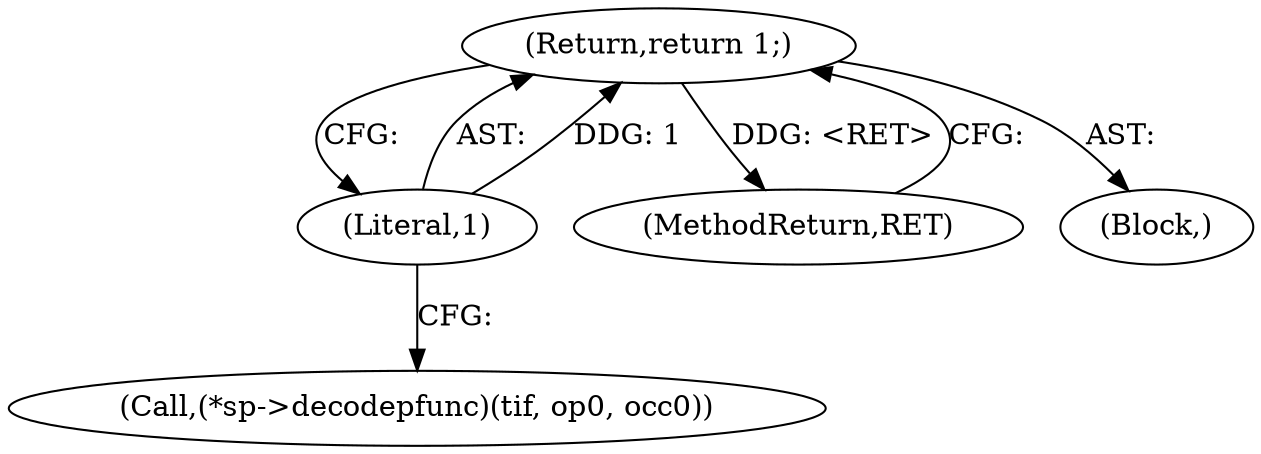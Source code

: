 digraph "1_libtiff_3ca657a8793dd011bf869695d72ad31c779c3cc1@del" {
"1000138" [label="(Return,return 1;)"];
"1000139" [label="(Literal,1)"];
"1000139" [label="(Literal,1)"];
"1000138" [label="(Return,return 1;)"];
"1000143" [label="(MethodReturn,RET)"];
"1000133" [label="(Block,)"];
"1000134" [label="(Call,(*sp->decodepfunc)(tif, op0, occ0))"];
"1000138" -> "1000133"  [label="AST: "];
"1000138" -> "1000139"  [label="CFG: "];
"1000139" -> "1000138"  [label="AST: "];
"1000143" -> "1000138"  [label="CFG: "];
"1000138" -> "1000143"  [label="DDG: <RET>"];
"1000139" -> "1000138"  [label="DDG: 1"];
"1000139" -> "1000134"  [label="CFG: "];
}

